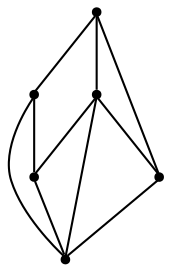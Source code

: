 graph {
  node [shape=point,comment="{\"directed\":false,\"doi\":\"10.1007/11618058_38\",\"figure\":\"5 (2)\"}"]

  v0 [pos="1236.3550009084302,2028.2916704813633"]
  v1 [pos="1215.2260401526164,2287.4166806538897"]
  v2 [pos="1134.586046511628,2135.1041475931797"]
  v3 [pos="1032.8171239098838,2166.7916615804033"]
  v4 [pos="962.6165606831396,2257.7291806538897"]
  v5 [pos="934.5488372093023,2028.2916704813633"]

  v0 -- v1 [id="-1",pos="1236.3550009084302,2028.2916704813633 1215.2260401526164,2287.4166806538897 1215.2260401526164,2287.4166806538897 1215.2260401526164,2287.4166806538897"]
  v5 -- v4 [id="-2",pos="934.5488372093023,2028.2916704813633 962.6165606831396,2257.7291806538897 962.6165606831396,2257.7291806538897 962.6165606831396,2257.7291806538897"]
  v5 -- v0 [id="-3",pos="934.5488372093023,2028.2916704813633 1236.3550009084302,2028.2916704813633 1236.3550009084302,2028.2916704813633 1236.3550009084302,2028.2916704813633"]
  v5 -- v3 [id="-4",pos="934.5488372093023,2028.2916704813633 1032.8171239098838,2166.7916615804033 1032.8171239098838,2166.7916615804033 1032.8171239098838,2166.7916615804033"]
  v4 -- v2 [id="-5",pos="962.6165606831396,2257.7291806538897 1134.586046511628,2135.1041475931797 1134.586046511628,2135.1041475931797 1134.586046511628,2135.1041475931797"]
  v4 -- v1 [id="-6",pos="962.6165606831396,2257.7291806538897 1215.2260401526164,2287.4166806538897 1215.2260401526164,2287.4166806538897 1215.2260401526164,2287.4166806538897"]
  v4 -- v3 [id="-7",pos="962.6165606831396,2257.7291806538897 1032.8171239098838,2166.7916615804033 1032.8171239098838,2166.7916615804033 1032.8171239098838,2166.7916615804033"]
  v3 -- v2 [id="-8",pos="1032.8171239098838,2166.7916615804033 1134.586046511628,2135.1041475931797 1134.586046511628,2135.1041475931797 1134.586046511628,2135.1041475931797"]
  v2 -- v0 [id="-9",pos="1134.586046511628,2135.1041475931797 1236.3550009084302,2028.2916704813633 1236.3550009084302,2028.2916704813633 1236.3550009084302,2028.2916704813633"]
  v1 -- v2 [id="-10",pos="1215.2260401526164,2287.4166806538897 1134.586046511628,2135.1041475931797 1134.586046511628,2135.1041475931797 1134.586046511628,2135.1041475931797"]
}
